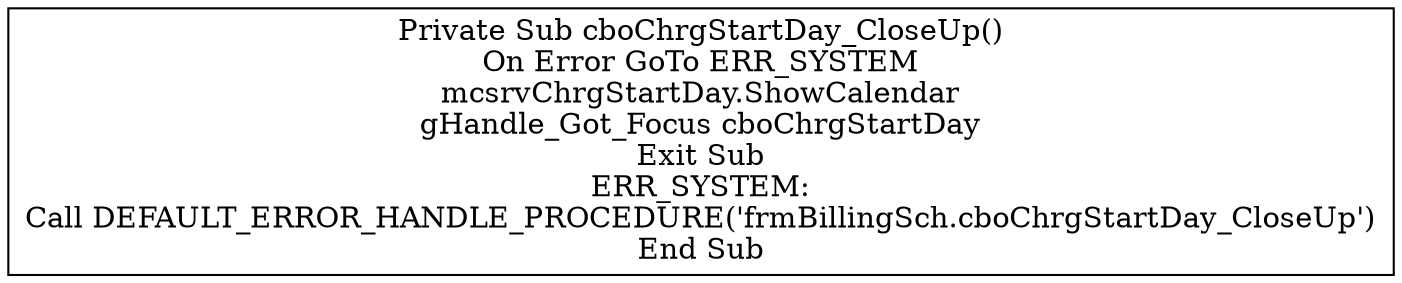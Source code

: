 digraph G{
Node_1 [ label ="Private Sub cboChrgStartDay_CloseUp()\nOn Error GoTo ERR_SYSTEM\nmcsrvChrgStartDay.ShowCalendar\ngHandle_Got_Focus cboChrgStartDay\nExit Sub\nERR_SYSTEM:\nCall DEFAULT_ERROR_HANDLE_PROCEDURE('frmBillingSch.cboChrgStartDay_CloseUp')\nEnd Sub",shape="box"];
}
